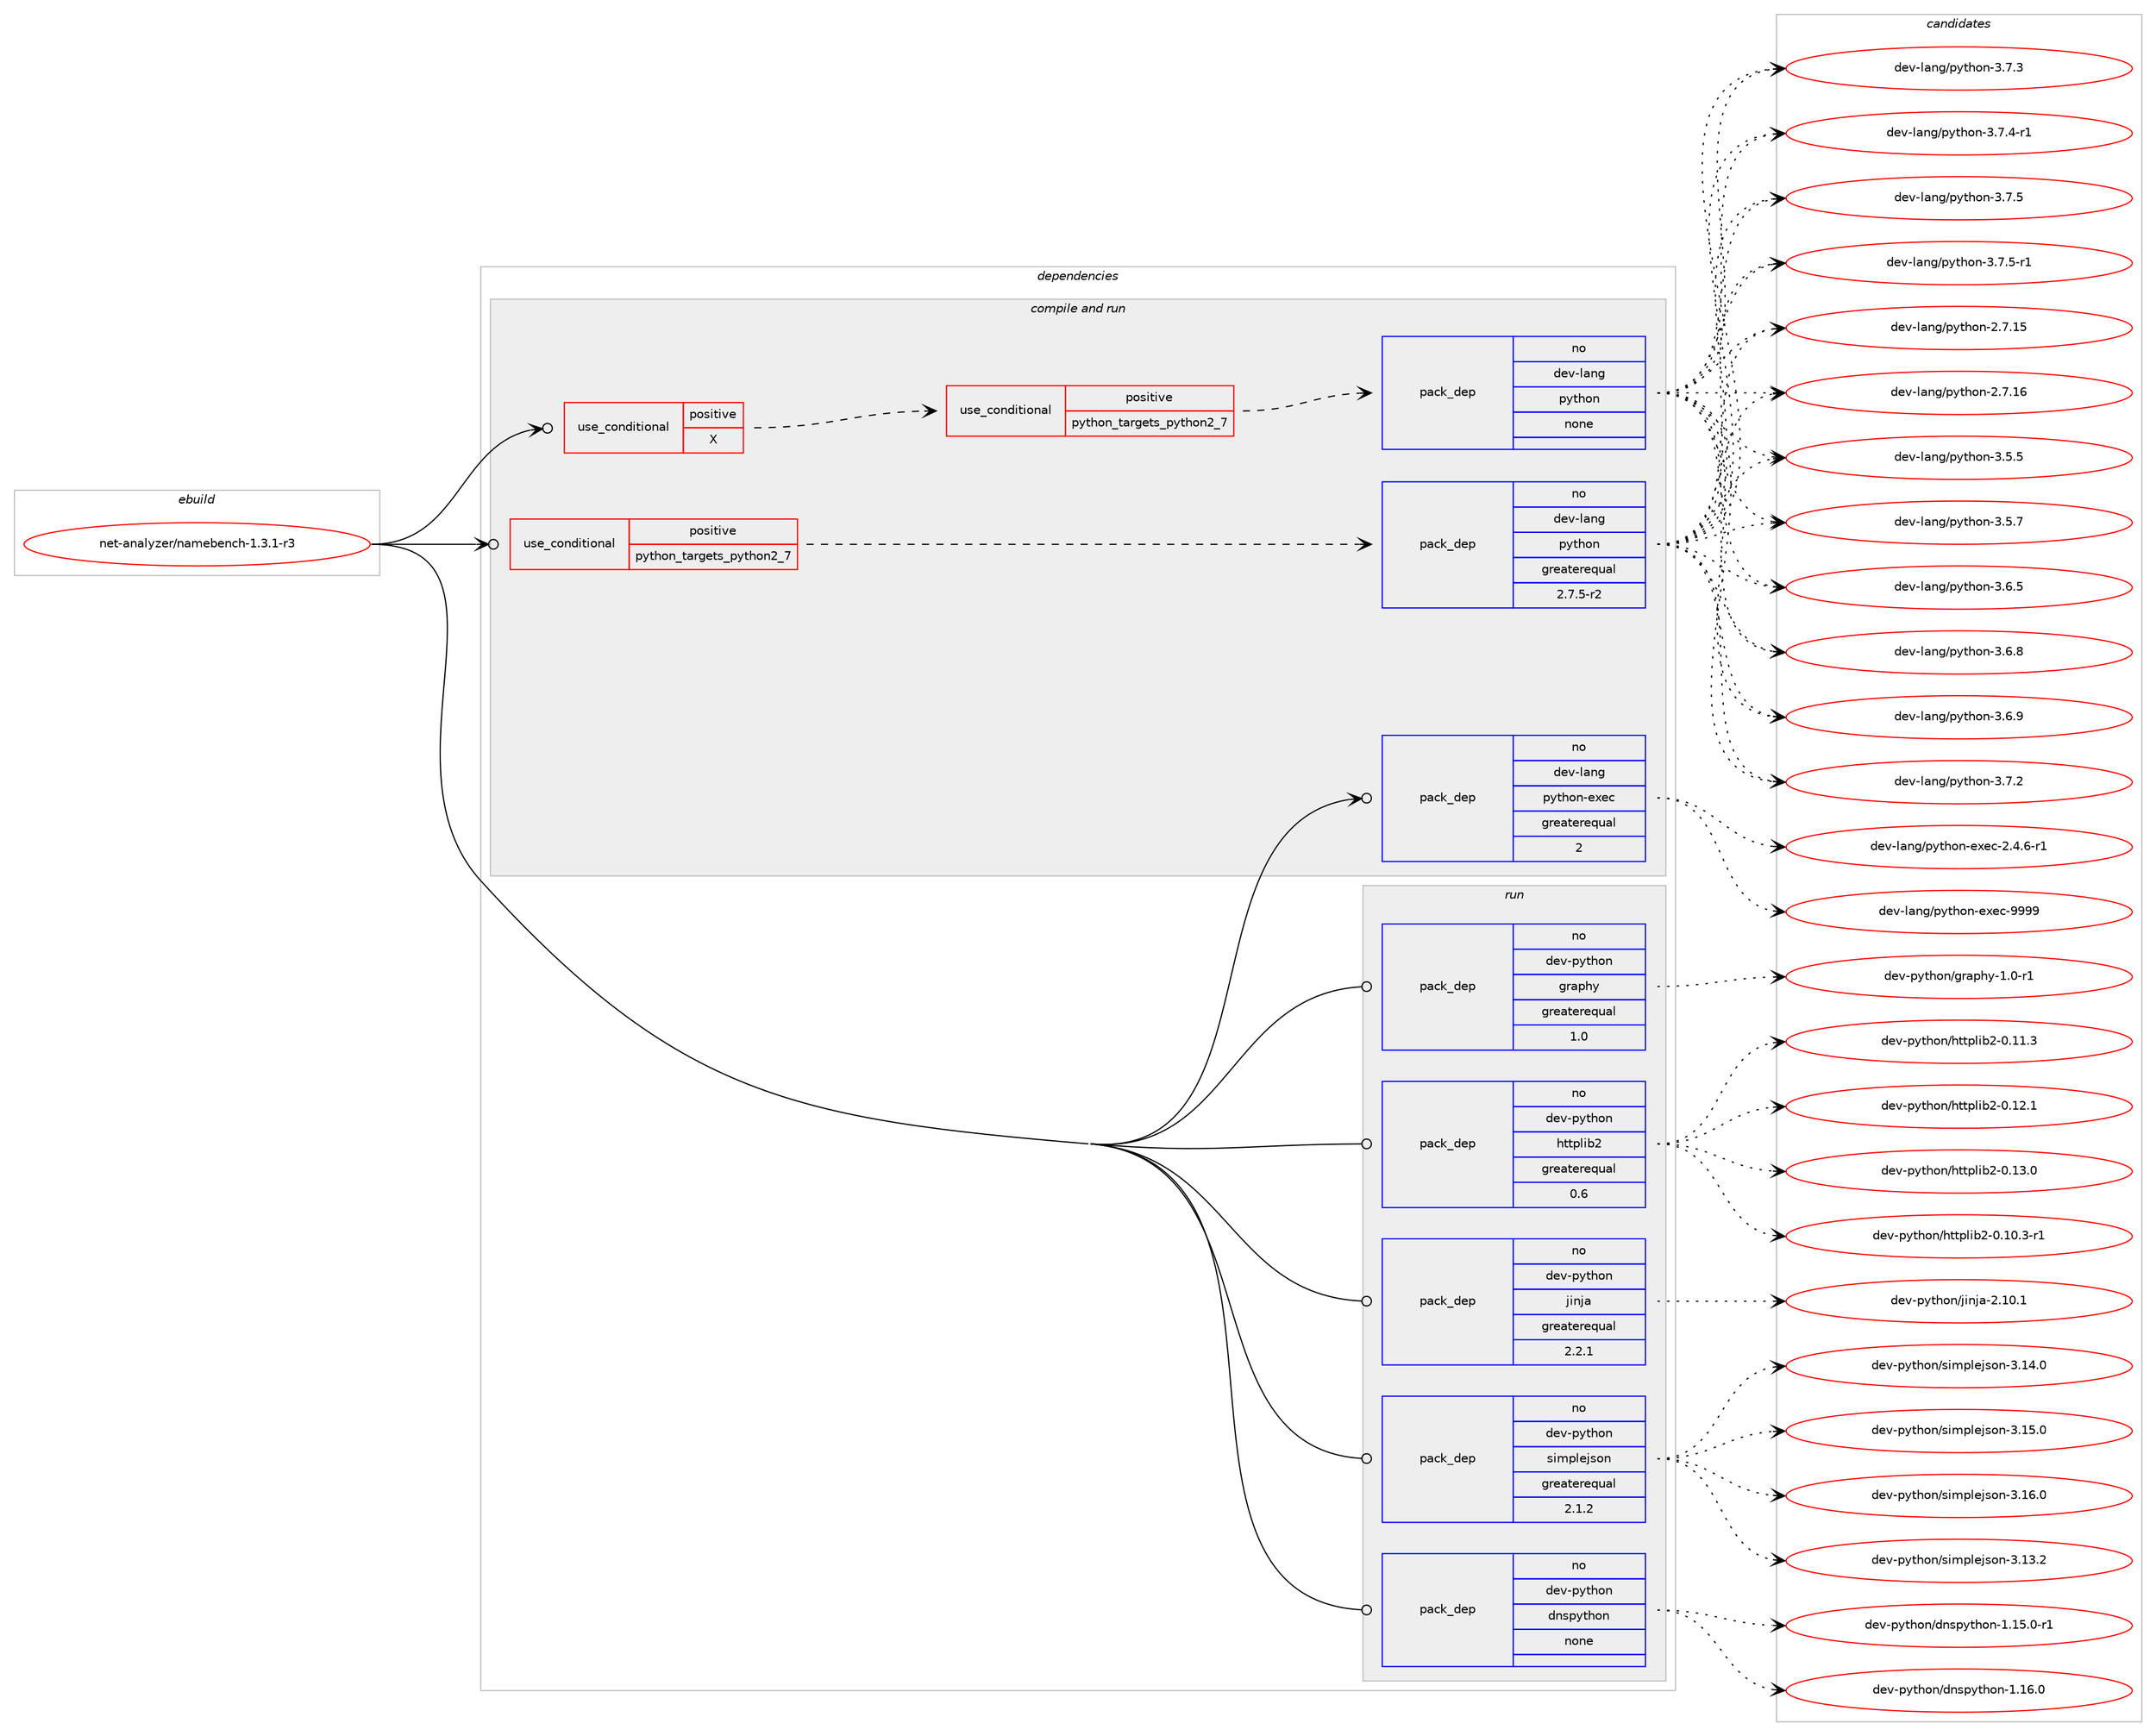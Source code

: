 digraph prolog {

# *************
# Graph options
# *************

newrank=true;
concentrate=true;
compound=true;
graph [rankdir=LR,fontname=Helvetica,fontsize=10,ranksep=1.5];#, ranksep=2.5, nodesep=0.2];
edge  [arrowhead=vee];
node  [fontname=Helvetica,fontsize=10];

# **********
# The ebuild
# **********

subgraph cluster_leftcol {
color=gray;
rank=same;
label=<<i>ebuild</i>>;
id [label="net-analyzer/namebench-1.3.1-r3", color=red, width=4, href="../net-analyzer/namebench-1.3.1-r3.svg"];
}

# ****************
# The dependencies
# ****************

subgraph cluster_midcol {
color=gray;
label=<<i>dependencies</i>>;
subgraph cluster_compile {
fillcolor="#eeeeee";
style=filled;
label=<<i>compile</i>>;
}
subgraph cluster_compileandrun {
fillcolor="#eeeeee";
style=filled;
label=<<i>compile and run</i>>;
subgraph cond198119 {
dependency814393 [label=<<TABLE BORDER="0" CELLBORDER="1" CELLSPACING="0" CELLPADDING="4"><TR><TD ROWSPAN="3" CELLPADDING="10">use_conditional</TD></TR><TR><TD>positive</TD></TR><TR><TD>X</TD></TR></TABLE>>, shape=none, color=red];
subgraph cond198120 {
dependency814394 [label=<<TABLE BORDER="0" CELLBORDER="1" CELLSPACING="0" CELLPADDING="4"><TR><TD ROWSPAN="3" CELLPADDING="10">use_conditional</TD></TR><TR><TD>positive</TD></TR><TR><TD>python_targets_python2_7</TD></TR></TABLE>>, shape=none, color=red];
subgraph pack602057 {
dependency814395 [label=<<TABLE BORDER="0" CELLBORDER="1" CELLSPACING="0" CELLPADDING="4" WIDTH="220"><TR><TD ROWSPAN="6" CELLPADDING="30">pack_dep</TD></TR><TR><TD WIDTH="110">no</TD></TR><TR><TD>dev-lang</TD></TR><TR><TD>python</TD></TR><TR><TD>none</TD></TR><TR><TD></TD></TR></TABLE>>, shape=none, color=blue];
}
dependency814394:e -> dependency814395:w [weight=20,style="dashed",arrowhead="vee"];
}
dependency814393:e -> dependency814394:w [weight=20,style="dashed",arrowhead="vee"];
}
id:e -> dependency814393:w [weight=20,style="solid",arrowhead="odotvee"];
subgraph cond198121 {
dependency814396 [label=<<TABLE BORDER="0" CELLBORDER="1" CELLSPACING="0" CELLPADDING="4"><TR><TD ROWSPAN="3" CELLPADDING="10">use_conditional</TD></TR><TR><TD>positive</TD></TR><TR><TD>python_targets_python2_7</TD></TR></TABLE>>, shape=none, color=red];
subgraph pack602058 {
dependency814397 [label=<<TABLE BORDER="0" CELLBORDER="1" CELLSPACING="0" CELLPADDING="4" WIDTH="220"><TR><TD ROWSPAN="6" CELLPADDING="30">pack_dep</TD></TR><TR><TD WIDTH="110">no</TD></TR><TR><TD>dev-lang</TD></TR><TR><TD>python</TD></TR><TR><TD>greaterequal</TD></TR><TR><TD>2.7.5-r2</TD></TR></TABLE>>, shape=none, color=blue];
}
dependency814396:e -> dependency814397:w [weight=20,style="dashed",arrowhead="vee"];
}
id:e -> dependency814396:w [weight=20,style="solid",arrowhead="odotvee"];
subgraph pack602059 {
dependency814398 [label=<<TABLE BORDER="0" CELLBORDER="1" CELLSPACING="0" CELLPADDING="4" WIDTH="220"><TR><TD ROWSPAN="6" CELLPADDING="30">pack_dep</TD></TR><TR><TD WIDTH="110">no</TD></TR><TR><TD>dev-lang</TD></TR><TR><TD>python-exec</TD></TR><TR><TD>greaterequal</TD></TR><TR><TD>2</TD></TR></TABLE>>, shape=none, color=blue];
}
id:e -> dependency814398:w [weight=20,style="solid",arrowhead="odotvee"];
}
subgraph cluster_run {
fillcolor="#eeeeee";
style=filled;
label=<<i>run</i>>;
subgraph pack602060 {
dependency814399 [label=<<TABLE BORDER="0" CELLBORDER="1" CELLSPACING="0" CELLPADDING="4" WIDTH="220"><TR><TD ROWSPAN="6" CELLPADDING="30">pack_dep</TD></TR><TR><TD WIDTH="110">no</TD></TR><TR><TD>dev-python</TD></TR><TR><TD>dnspython</TD></TR><TR><TD>none</TD></TR><TR><TD></TD></TR></TABLE>>, shape=none, color=blue];
}
id:e -> dependency814399:w [weight=20,style="solid",arrowhead="odot"];
subgraph pack602061 {
dependency814400 [label=<<TABLE BORDER="0" CELLBORDER="1" CELLSPACING="0" CELLPADDING="4" WIDTH="220"><TR><TD ROWSPAN="6" CELLPADDING="30">pack_dep</TD></TR><TR><TD WIDTH="110">no</TD></TR><TR><TD>dev-python</TD></TR><TR><TD>graphy</TD></TR><TR><TD>greaterequal</TD></TR><TR><TD>1.0</TD></TR></TABLE>>, shape=none, color=blue];
}
id:e -> dependency814400:w [weight=20,style="solid",arrowhead="odot"];
subgraph pack602062 {
dependency814401 [label=<<TABLE BORDER="0" CELLBORDER="1" CELLSPACING="0" CELLPADDING="4" WIDTH="220"><TR><TD ROWSPAN="6" CELLPADDING="30">pack_dep</TD></TR><TR><TD WIDTH="110">no</TD></TR><TR><TD>dev-python</TD></TR><TR><TD>httplib2</TD></TR><TR><TD>greaterequal</TD></TR><TR><TD>0.6</TD></TR></TABLE>>, shape=none, color=blue];
}
id:e -> dependency814401:w [weight=20,style="solid",arrowhead="odot"];
subgraph pack602063 {
dependency814402 [label=<<TABLE BORDER="0" CELLBORDER="1" CELLSPACING="0" CELLPADDING="4" WIDTH="220"><TR><TD ROWSPAN="6" CELLPADDING="30">pack_dep</TD></TR><TR><TD WIDTH="110">no</TD></TR><TR><TD>dev-python</TD></TR><TR><TD>jinja</TD></TR><TR><TD>greaterequal</TD></TR><TR><TD>2.2.1</TD></TR></TABLE>>, shape=none, color=blue];
}
id:e -> dependency814402:w [weight=20,style="solid",arrowhead="odot"];
subgraph pack602064 {
dependency814403 [label=<<TABLE BORDER="0" CELLBORDER="1" CELLSPACING="0" CELLPADDING="4" WIDTH="220"><TR><TD ROWSPAN="6" CELLPADDING="30">pack_dep</TD></TR><TR><TD WIDTH="110">no</TD></TR><TR><TD>dev-python</TD></TR><TR><TD>simplejson</TD></TR><TR><TD>greaterequal</TD></TR><TR><TD>2.1.2</TD></TR></TABLE>>, shape=none, color=blue];
}
id:e -> dependency814403:w [weight=20,style="solid",arrowhead="odot"];
}
}

# **************
# The candidates
# **************

subgraph cluster_choices {
rank=same;
color=gray;
label=<<i>candidates</i>>;

subgraph choice602057 {
color=black;
nodesep=1;
choice10010111845108971101034711212111610411111045504655464953 [label="dev-lang/python-2.7.15", color=red, width=4,href="../dev-lang/python-2.7.15.svg"];
choice10010111845108971101034711212111610411111045504655464954 [label="dev-lang/python-2.7.16", color=red, width=4,href="../dev-lang/python-2.7.16.svg"];
choice100101118451089711010347112121116104111110455146534653 [label="dev-lang/python-3.5.5", color=red, width=4,href="../dev-lang/python-3.5.5.svg"];
choice100101118451089711010347112121116104111110455146534655 [label="dev-lang/python-3.5.7", color=red, width=4,href="../dev-lang/python-3.5.7.svg"];
choice100101118451089711010347112121116104111110455146544653 [label="dev-lang/python-3.6.5", color=red, width=4,href="../dev-lang/python-3.6.5.svg"];
choice100101118451089711010347112121116104111110455146544656 [label="dev-lang/python-3.6.8", color=red, width=4,href="../dev-lang/python-3.6.8.svg"];
choice100101118451089711010347112121116104111110455146544657 [label="dev-lang/python-3.6.9", color=red, width=4,href="../dev-lang/python-3.6.9.svg"];
choice100101118451089711010347112121116104111110455146554650 [label="dev-lang/python-3.7.2", color=red, width=4,href="../dev-lang/python-3.7.2.svg"];
choice100101118451089711010347112121116104111110455146554651 [label="dev-lang/python-3.7.3", color=red, width=4,href="../dev-lang/python-3.7.3.svg"];
choice1001011184510897110103471121211161041111104551465546524511449 [label="dev-lang/python-3.7.4-r1", color=red, width=4,href="../dev-lang/python-3.7.4-r1.svg"];
choice100101118451089711010347112121116104111110455146554653 [label="dev-lang/python-3.7.5", color=red, width=4,href="../dev-lang/python-3.7.5.svg"];
choice1001011184510897110103471121211161041111104551465546534511449 [label="dev-lang/python-3.7.5-r1", color=red, width=4,href="../dev-lang/python-3.7.5-r1.svg"];
dependency814395:e -> choice10010111845108971101034711212111610411111045504655464953:w [style=dotted,weight="100"];
dependency814395:e -> choice10010111845108971101034711212111610411111045504655464954:w [style=dotted,weight="100"];
dependency814395:e -> choice100101118451089711010347112121116104111110455146534653:w [style=dotted,weight="100"];
dependency814395:e -> choice100101118451089711010347112121116104111110455146534655:w [style=dotted,weight="100"];
dependency814395:e -> choice100101118451089711010347112121116104111110455146544653:w [style=dotted,weight="100"];
dependency814395:e -> choice100101118451089711010347112121116104111110455146544656:w [style=dotted,weight="100"];
dependency814395:e -> choice100101118451089711010347112121116104111110455146544657:w [style=dotted,weight="100"];
dependency814395:e -> choice100101118451089711010347112121116104111110455146554650:w [style=dotted,weight="100"];
dependency814395:e -> choice100101118451089711010347112121116104111110455146554651:w [style=dotted,weight="100"];
dependency814395:e -> choice1001011184510897110103471121211161041111104551465546524511449:w [style=dotted,weight="100"];
dependency814395:e -> choice100101118451089711010347112121116104111110455146554653:w [style=dotted,weight="100"];
dependency814395:e -> choice1001011184510897110103471121211161041111104551465546534511449:w [style=dotted,weight="100"];
}
subgraph choice602058 {
color=black;
nodesep=1;
choice10010111845108971101034711212111610411111045504655464953 [label="dev-lang/python-2.7.15", color=red, width=4,href="../dev-lang/python-2.7.15.svg"];
choice10010111845108971101034711212111610411111045504655464954 [label="dev-lang/python-2.7.16", color=red, width=4,href="../dev-lang/python-2.7.16.svg"];
choice100101118451089711010347112121116104111110455146534653 [label="dev-lang/python-3.5.5", color=red, width=4,href="../dev-lang/python-3.5.5.svg"];
choice100101118451089711010347112121116104111110455146534655 [label="dev-lang/python-3.5.7", color=red, width=4,href="../dev-lang/python-3.5.7.svg"];
choice100101118451089711010347112121116104111110455146544653 [label="dev-lang/python-3.6.5", color=red, width=4,href="../dev-lang/python-3.6.5.svg"];
choice100101118451089711010347112121116104111110455146544656 [label="dev-lang/python-3.6.8", color=red, width=4,href="../dev-lang/python-3.6.8.svg"];
choice100101118451089711010347112121116104111110455146544657 [label="dev-lang/python-3.6.9", color=red, width=4,href="../dev-lang/python-3.6.9.svg"];
choice100101118451089711010347112121116104111110455146554650 [label="dev-lang/python-3.7.2", color=red, width=4,href="../dev-lang/python-3.7.2.svg"];
choice100101118451089711010347112121116104111110455146554651 [label="dev-lang/python-3.7.3", color=red, width=4,href="../dev-lang/python-3.7.3.svg"];
choice1001011184510897110103471121211161041111104551465546524511449 [label="dev-lang/python-3.7.4-r1", color=red, width=4,href="../dev-lang/python-3.7.4-r1.svg"];
choice100101118451089711010347112121116104111110455146554653 [label="dev-lang/python-3.7.5", color=red, width=4,href="../dev-lang/python-3.7.5.svg"];
choice1001011184510897110103471121211161041111104551465546534511449 [label="dev-lang/python-3.7.5-r1", color=red, width=4,href="../dev-lang/python-3.7.5-r1.svg"];
dependency814397:e -> choice10010111845108971101034711212111610411111045504655464953:w [style=dotted,weight="100"];
dependency814397:e -> choice10010111845108971101034711212111610411111045504655464954:w [style=dotted,weight="100"];
dependency814397:e -> choice100101118451089711010347112121116104111110455146534653:w [style=dotted,weight="100"];
dependency814397:e -> choice100101118451089711010347112121116104111110455146534655:w [style=dotted,weight="100"];
dependency814397:e -> choice100101118451089711010347112121116104111110455146544653:w [style=dotted,weight="100"];
dependency814397:e -> choice100101118451089711010347112121116104111110455146544656:w [style=dotted,weight="100"];
dependency814397:e -> choice100101118451089711010347112121116104111110455146544657:w [style=dotted,weight="100"];
dependency814397:e -> choice100101118451089711010347112121116104111110455146554650:w [style=dotted,weight="100"];
dependency814397:e -> choice100101118451089711010347112121116104111110455146554651:w [style=dotted,weight="100"];
dependency814397:e -> choice1001011184510897110103471121211161041111104551465546524511449:w [style=dotted,weight="100"];
dependency814397:e -> choice100101118451089711010347112121116104111110455146554653:w [style=dotted,weight="100"];
dependency814397:e -> choice1001011184510897110103471121211161041111104551465546534511449:w [style=dotted,weight="100"];
}
subgraph choice602059 {
color=black;
nodesep=1;
choice10010111845108971101034711212111610411111045101120101994550465246544511449 [label="dev-lang/python-exec-2.4.6-r1", color=red, width=4,href="../dev-lang/python-exec-2.4.6-r1.svg"];
choice10010111845108971101034711212111610411111045101120101994557575757 [label="dev-lang/python-exec-9999", color=red, width=4,href="../dev-lang/python-exec-9999.svg"];
dependency814398:e -> choice10010111845108971101034711212111610411111045101120101994550465246544511449:w [style=dotted,weight="100"];
dependency814398:e -> choice10010111845108971101034711212111610411111045101120101994557575757:w [style=dotted,weight="100"];
}
subgraph choice602060 {
color=black;
nodesep=1;
choice1001011184511212111610411111047100110115112121116104111110454946495346484511449 [label="dev-python/dnspython-1.15.0-r1", color=red, width=4,href="../dev-python/dnspython-1.15.0-r1.svg"];
choice100101118451121211161041111104710011011511212111610411111045494649544648 [label="dev-python/dnspython-1.16.0", color=red, width=4,href="../dev-python/dnspython-1.16.0.svg"];
dependency814399:e -> choice1001011184511212111610411111047100110115112121116104111110454946495346484511449:w [style=dotted,weight="100"];
dependency814399:e -> choice100101118451121211161041111104710011011511212111610411111045494649544648:w [style=dotted,weight="100"];
}
subgraph choice602061 {
color=black;
nodesep=1;
choice100101118451121211161041111104710311497112104121454946484511449 [label="dev-python/graphy-1.0-r1", color=red, width=4,href="../dev-python/graphy-1.0-r1.svg"];
dependency814400:e -> choice100101118451121211161041111104710311497112104121454946484511449:w [style=dotted,weight="100"];
}
subgraph choice602062 {
color=black;
nodesep=1;
choice10010111845112121116104111110471041161161121081059850454846494846514511449 [label="dev-python/httplib2-0.10.3-r1", color=red, width=4,href="../dev-python/httplib2-0.10.3-r1.svg"];
choice1001011184511212111610411111047104116116112108105985045484649494651 [label="dev-python/httplib2-0.11.3", color=red, width=4,href="../dev-python/httplib2-0.11.3.svg"];
choice1001011184511212111610411111047104116116112108105985045484649504649 [label="dev-python/httplib2-0.12.1", color=red, width=4,href="../dev-python/httplib2-0.12.1.svg"];
choice1001011184511212111610411111047104116116112108105985045484649514648 [label="dev-python/httplib2-0.13.0", color=red, width=4,href="../dev-python/httplib2-0.13.0.svg"];
dependency814401:e -> choice10010111845112121116104111110471041161161121081059850454846494846514511449:w [style=dotted,weight="100"];
dependency814401:e -> choice1001011184511212111610411111047104116116112108105985045484649494651:w [style=dotted,weight="100"];
dependency814401:e -> choice1001011184511212111610411111047104116116112108105985045484649504649:w [style=dotted,weight="100"];
dependency814401:e -> choice1001011184511212111610411111047104116116112108105985045484649514648:w [style=dotted,weight="100"];
}
subgraph choice602063 {
color=black;
nodesep=1;
choice10010111845112121116104111110471061051101069745504649484649 [label="dev-python/jinja-2.10.1", color=red, width=4,href="../dev-python/jinja-2.10.1.svg"];
dependency814402:e -> choice10010111845112121116104111110471061051101069745504649484649:w [style=dotted,weight="100"];
}
subgraph choice602064 {
color=black;
nodesep=1;
choice100101118451121211161041111104711510510911210810110611511111045514649514650 [label="dev-python/simplejson-3.13.2", color=red, width=4,href="../dev-python/simplejson-3.13.2.svg"];
choice100101118451121211161041111104711510510911210810110611511111045514649524648 [label="dev-python/simplejson-3.14.0", color=red, width=4,href="../dev-python/simplejson-3.14.0.svg"];
choice100101118451121211161041111104711510510911210810110611511111045514649534648 [label="dev-python/simplejson-3.15.0", color=red, width=4,href="../dev-python/simplejson-3.15.0.svg"];
choice100101118451121211161041111104711510510911210810110611511111045514649544648 [label="dev-python/simplejson-3.16.0", color=red, width=4,href="../dev-python/simplejson-3.16.0.svg"];
dependency814403:e -> choice100101118451121211161041111104711510510911210810110611511111045514649514650:w [style=dotted,weight="100"];
dependency814403:e -> choice100101118451121211161041111104711510510911210810110611511111045514649524648:w [style=dotted,weight="100"];
dependency814403:e -> choice100101118451121211161041111104711510510911210810110611511111045514649534648:w [style=dotted,weight="100"];
dependency814403:e -> choice100101118451121211161041111104711510510911210810110611511111045514649544648:w [style=dotted,weight="100"];
}
}

}
